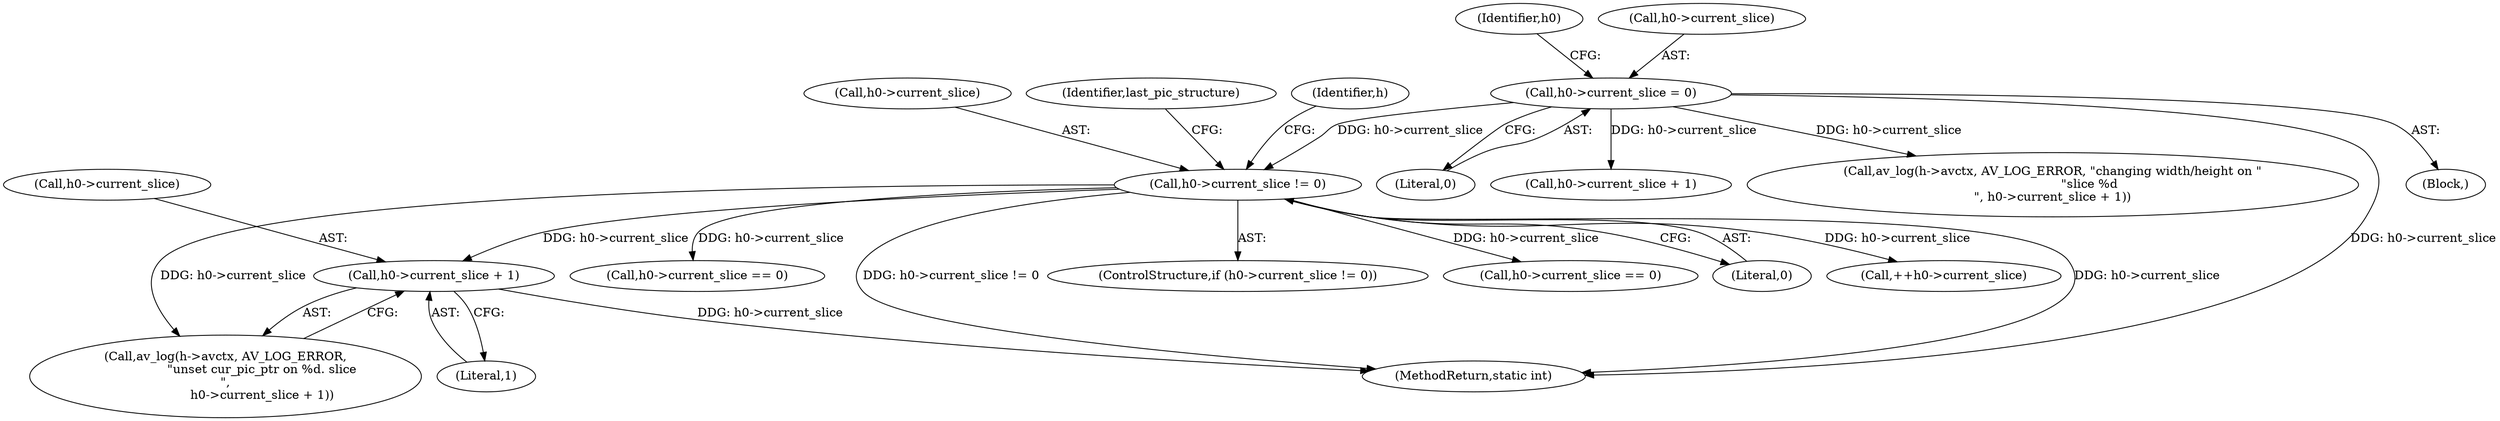 digraph "0_FFmpeg_29ffeef5e73b8f41ff3a3f2242d356759c66f91f@pointer" {
"1001175" [label="(Call,h0->current_slice + 1)"];
"1001121" [label="(Call,h0->current_slice != 0)"];
"1000189" [label="(Call,h0->current_slice = 0)"];
"1001130" [label="(Identifier,last_pic_structure)"];
"1002426" [label="(Call,h0->current_slice == 0)"];
"1001188" [label="(Identifier,h)"];
"1003435" [label="(MethodReturn,static int)"];
"1001169" [label="(Call,av_log(h->avctx, AV_LOG_ERROR,\n                   \"unset cur_pic_ptr on %d. slice\n\",\n                   h0->current_slice + 1))"];
"1001122" [label="(Call,h0->current_slice)"];
"1001121" [label="(Call,h0->current_slice != 0)"];
"1000177" [label="(Block,)"];
"1001179" [label="(Literal,1)"];
"1000197" [label="(Identifier,h0)"];
"1001120" [label="(ControlStructure,if (h0->current_slice != 0))"];
"1000189" [label="(Call,h0->current_slice = 0)"];
"1001176" [label="(Call,h0->current_slice)"];
"1000193" [label="(Literal,0)"];
"1001175" [label="(Call,h0->current_slice + 1)"];
"1002269" [label="(Call,h0->current_slice == 0)"];
"1001125" [label="(Literal,0)"];
"1002918" [label="(Call,++h0->current_slice)"];
"1000190" [label="(Call,h0->current_slice)"];
"1000861" [label="(Call,h0->current_slice + 1)"];
"1000855" [label="(Call,av_log(h->avctx, AV_LOG_ERROR, \"changing width/height on \"\n                   \"slice %d\n\", h0->current_slice + 1))"];
"1001175" -> "1001169"  [label="AST: "];
"1001175" -> "1001179"  [label="CFG: "];
"1001176" -> "1001175"  [label="AST: "];
"1001179" -> "1001175"  [label="AST: "];
"1001169" -> "1001175"  [label="CFG: "];
"1001175" -> "1003435"  [label="DDG: h0->current_slice"];
"1001121" -> "1001175"  [label="DDG: h0->current_slice"];
"1001121" -> "1001120"  [label="AST: "];
"1001121" -> "1001125"  [label="CFG: "];
"1001122" -> "1001121"  [label="AST: "];
"1001125" -> "1001121"  [label="AST: "];
"1001130" -> "1001121"  [label="CFG: "];
"1001188" -> "1001121"  [label="CFG: "];
"1001121" -> "1003435"  [label="DDG: h0->current_slice != 0"];
"1001121" -> "1003435"  [label="DDG: h0->current_slice"];
"1000189" -> "1001121"  [label="DDG: h0->current_slice"];
"1001121" -> "1001169"  [label="DDG: h0->current_slice"];
"1001121" -> "1002269"  [label="DDG: h0->current_slice"];
"1001121" -> "1002426"  [label="DDG: h0->current_slice"];
"1001121" -> "1002918"  [label="DDG: h0->current_slice"];
"1000189" -> "1000177"  [label="AST: "];
"1000189" -> "1000193"  [label="CFG: "];
"1000190" -> "1000189"  [label="AST: "];
"1000193" -> "1000189"  [label="AST: "];
"1000197" -> "1000189"  [label="CFG: "];
"1000189" -> "1003435"  [label="DDG: h0->current_slice"];
"1000189" -> "1000855"  [label="DDG: h0->current_slice"];
"1000189" -> "1000861"  [label="DDG: h0->current_slice"];
}
